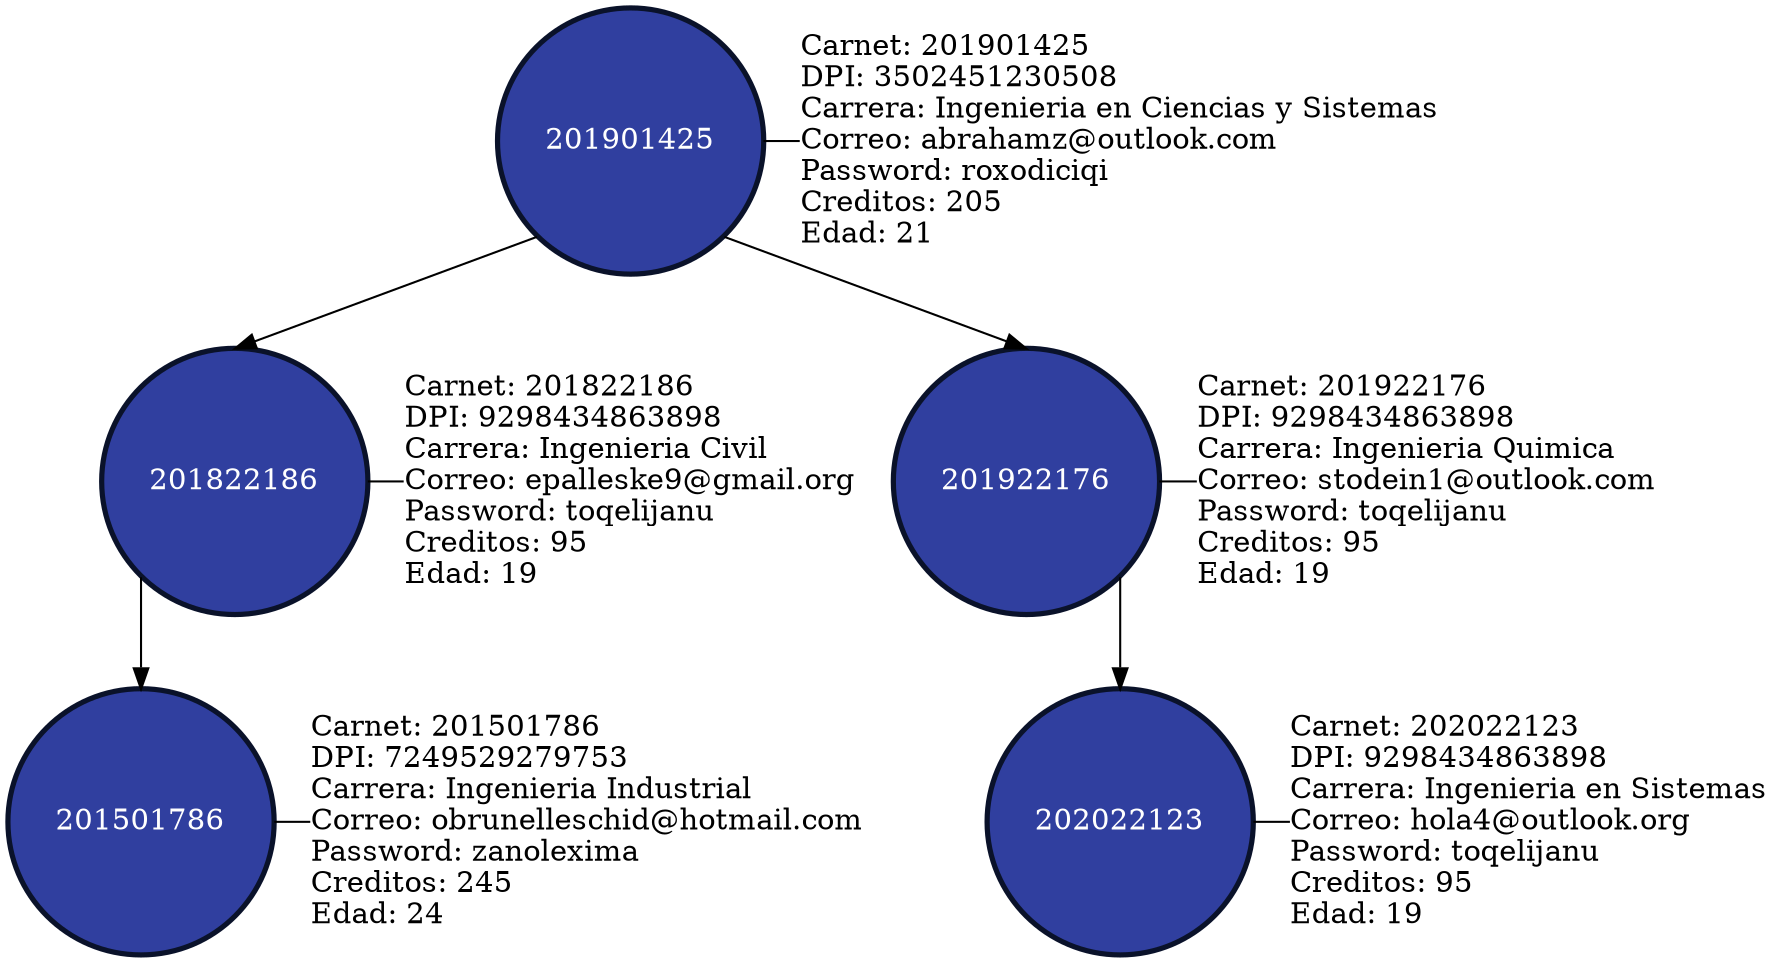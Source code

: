   
        digraph G
        {
            node[shape=circle, style=filled, fillcolor="#303F9F", fontcolor=white, color="#0A122A"];
            splines=false;
        
		n201901425 [label = "201901425" penwidth=2.5];
		n201901425 -> n201822186[tailport=sw headport=n];
		n201901425 -> n201922176[tailport=se headport=n];
		n201822186 [label = "201822186" penwidth=2.5];
		n201822186 -> n201501786[tailport=sw headport=n];
		n201501786 [label = "201501786" penwidth=2.5];
		n201922176 [label = "201922176" penwidth=2.5];
		n201922176 -> n202022123[tailport=se headport=n];
		n202022123 [label = "202022123" penwidth=2.5];
		edge[dir=none];
		node[fillcolor=white, fontcolor=black];
		201501786 [shape=plain label= "Carnet: 201501786\lDPI: 7249529279753\lCarrera: Ingenieria Industrial\lCorreo: obrunelleschid@hotmail.com\lPassword: zanolexima\lCreditos: 245\lEdad: 24\l"];
		{rank=same; n201501786; 201501786}
		n201501786 -> 201501786;
		201822186 [shape=plain label= "Carnet: 201822186\lDPI: 9298434863898\lCarrera: Ingenieria Civil\lCorreo: epalleske9@gmail.org\lPassword: toqelijanu\lCreditos: 95\lEdad: 19\l"];
		{rank=same; n201822186; 201822186}
		n201822186 -> 201822186;
		201901425 [shape=plain label= "Carnet: 201901425\lDPI: 3502451230508\lCarrera: Ingenieria en Ciencias y Sistemas\lCorreo: abrahamz@outlook.com\lPassword: roxodiciqi\lCreditos: 205\lEdad: 21\l"];
		{rank=same; n201901425; 201901425}
		n201901425 -> 201901425;
		201922176 [shape=plain label= "Carnet: 201922176\lDPI: 9298434863898\lCarrera: Ingenieria Quimica\lCorreo: stodein1@outlook.com\lPassword: toqelijanu\lCreditos: 95\lEdad: 19\l"];
		{rank=same; n201922176; 201922176}
		n201922176 -> 201922176;
		202022123 [shape=plain label= "Carnet: 202022123\lDPI: 9298434863898\lCarrera: Ingenieria en Sistemas\lCorreo: hola4@outlook.org\lPassword: toqelijanu\lCreditos: 95\lEdad: 19\l"];
		{rank=same; n202022123; 202022123}
		n202022123 -> 202022123;
	}